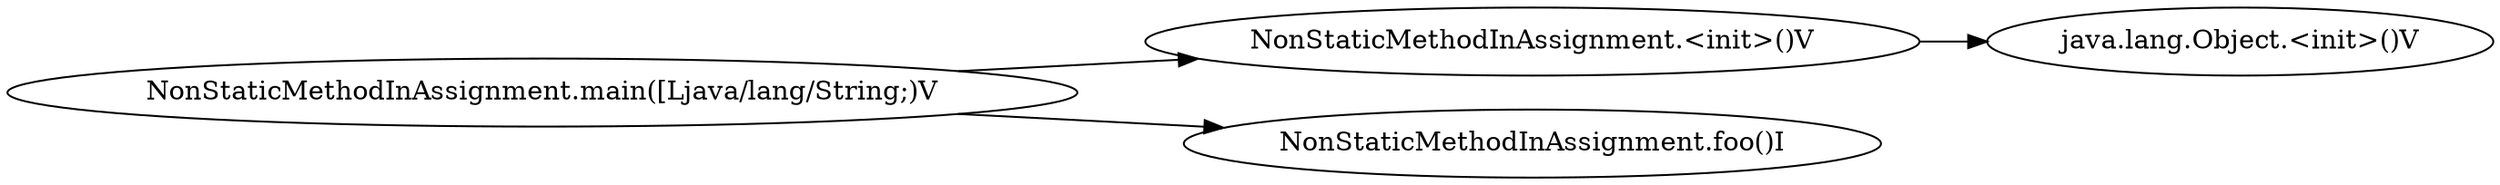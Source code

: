 digraph graphname {
rankdir="LR";
117 [label="NonStaticMethodInAssignment.<init>()V"]
118 [label="java.lang.Object.<init>()V"]
120 [label="NonStaticMethodInAssignment.main([Ljava/lang/String;)V"]
136 [label="NonStaticMethodInAssignment.foo()I"]
117 -> 118
120 -> 117
120 -> 136
}
